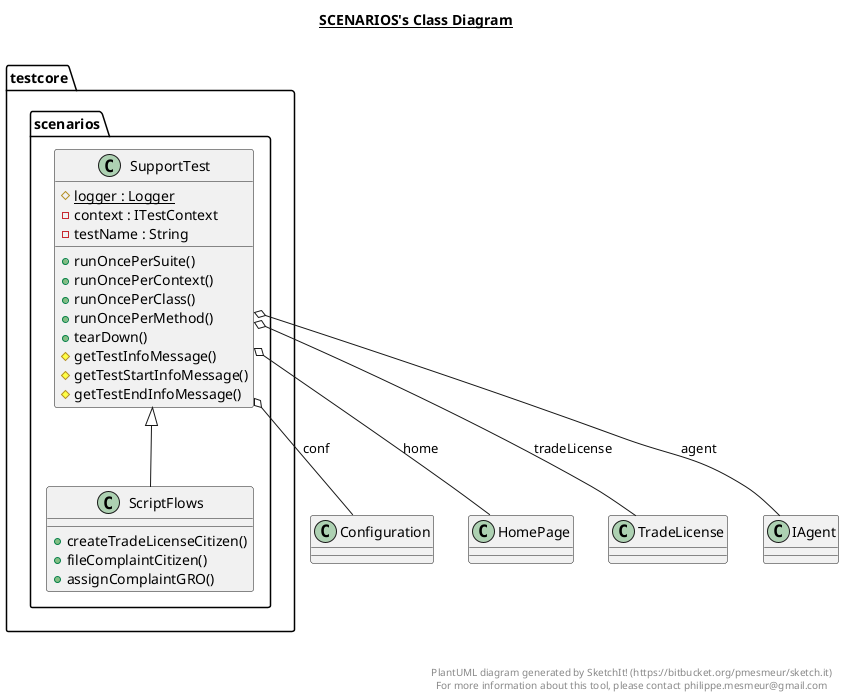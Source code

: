 @startuml

title __SCENARIOS's Class Diagram__\n

  package testcore.scenarios {
    class ScriptFlows {
        + createTradeLicenseCitizen()
        + fileComplaintCitizen()
        + assignComplaintGRO()
    }
  }
  

  package testcore.scenarios {
    class SupportTest {
        {static} # logger : Logger
        - context : ITestContext
        - testName : String
        + runOncePerSuite()
        + runOncePerContext()
        + runOncePerClass()
        + runOncePerMethod()
        + tearDown()
        # getTestInfoMessage()
        # getTestStartInfoMessage()
        # getTestEndInfoMessage()
    }
  }
  

  ScriptFlows -up-|> SupportTest
  SupportTest o-- Configuration : conf
  SupportTest o-- HomePage : home
  SupportTest o-- TradeLicense : tradeLicense
  SupportTest o-- IAgent : agent


right footer


PlantUML diagram generated by SketchIt! (https://bitbucket.org/pmesmeur/sketch.it)
For more information about this tool, please contact philippe.mesmeur@gmail.com
endfooter

@enduml
